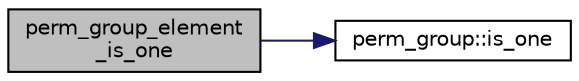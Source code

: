 digraph "perm_group_element_is_one"
{
  edge [fontname="Helvetica",fontsize="10",labelfontname="Helvetica",labelfontsize="10"];
  node [fontname="Helvetica",fontsize="10",shape=record];
  rankdir="LR";
  Node8164 [label="perm_group_element\l_is_one",height=0.2,width=0.4,color="black", fillcolor="grey75", style="filled", fontcolor="black"];
  Node8164 -> Node8165 [color="midnightblue",fontsize="10",style="solid",fontname="Helvetica"];
  Node8165 [label="perm_group::is_one",height=0.2,width=0.4,color="black", fillcolor="white", style="filled",URL="$df/d0a/classperm__group.html#ac219afd31a76964f8c49d5132e0f4348"];
}
